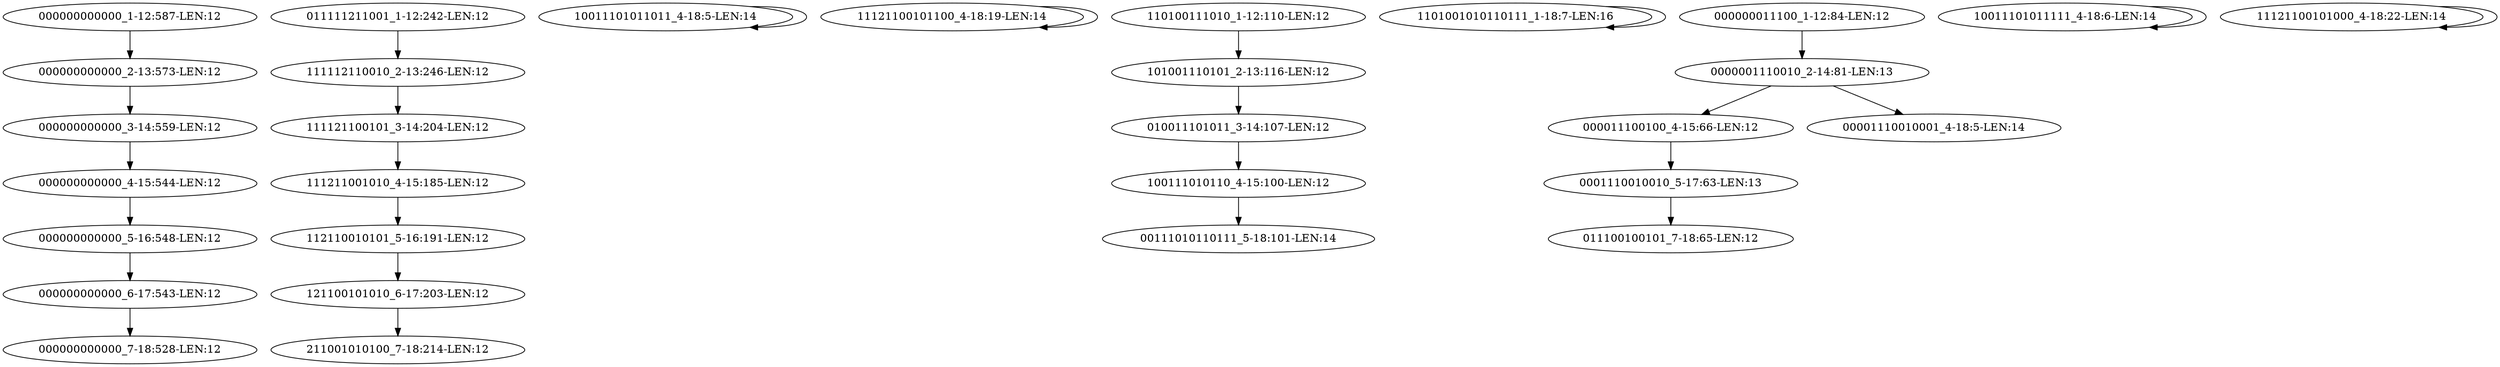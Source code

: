 digraph G {
    "000000000000_6-17:543-LEN:12" -> "000000000000_7-18:528-LEN:12";
    "000000000000_4-15:544-LEN:12" -> "000000000000_5-16:548-LEN:12";
    "121100101010_6-17:203-LEN:12" -> "211001010100_7-18:214-LEN:12";
    "10011101011011_4-18:5-LEN:14" -> "10011101011011_4-18:5-LEN:14";
    "11121100101100_4-18:19-LEN:14" -> "11121100101100_4-18:19-LEN:14";
    "101001110101_2-13:116-LEN:12" -> "010011101011_3-14:107-LEN:12";
    "1101001010110111_1-18:7-LEN:16" -> "1101001010110111_1-18:7-LEN:16";
    "111121100101_3-14:204-LEN:12" -> "111211001010_4-15:185-LEN:12";
    "000000000000_2-13:573-LEN:12" -> "000000000000_3-14:559-LEN:12";
    "0001110010010_5-17:63-LEN:13" -> "011100100101_7-18:65-LEN:12";
    "000000011100_1-12:84-LEN:12" -> "0000001110010_2-14:81-LEN:13";
    "000011100100_4-15:66-LEN:12" -> "0001110010010_5-17:63-LEN:13";
    "000000000000_5-16:548-LEN:12" -> "000000000000_6-17:543-LEN:12";
    "000000000000_1-12:587-LEN:12" -> "000000000000_2-13:573-LEN:12";
    "110100111010_1-12:110-LEN:12" -> "101001110101_2-13:116-LEN:12";
    "10011101011111_4-18:6-LEN:14" -> "10011101011111_4-18:6-LEN:14";
    "111112110010_2-13:246-LEN:12" -> "111121100101_3-14:204-LEN:12";
    "100111010110_4-15:100-LEN:12" -> "00111010110111_5-18:101-LEN:14";
    "11121100101000_4-18:22-LEN:14" -> "11121100101000_4-18:22-LEN:14";
    "111211001010_4-15:185-LEN:12" -> "112110010101_5-16:191-LEN:12";
    "010011101011_3-14:107-LEN:12" -> "100111010110_4-15:100-LEN:12";
    "112110010101_5-16:191-LEN:12" -> "121100101010_6-17:203-LEN:12";
    "000000000000_3-14:559-LEN:12" -> "000000000000_4-15:544-LEN:12";
    "011111211001_1-12:242-LEN:12" -> "111112110010_2-13:246-LEN:12";
    "0000001110010_2-14:81-LEN:13" -> "000011100100_4-15:66-LEN:12";
    "0000001110010_2-14:81-LEN:13" -> "00001110010001_4-18:5-LEN:14";
}
